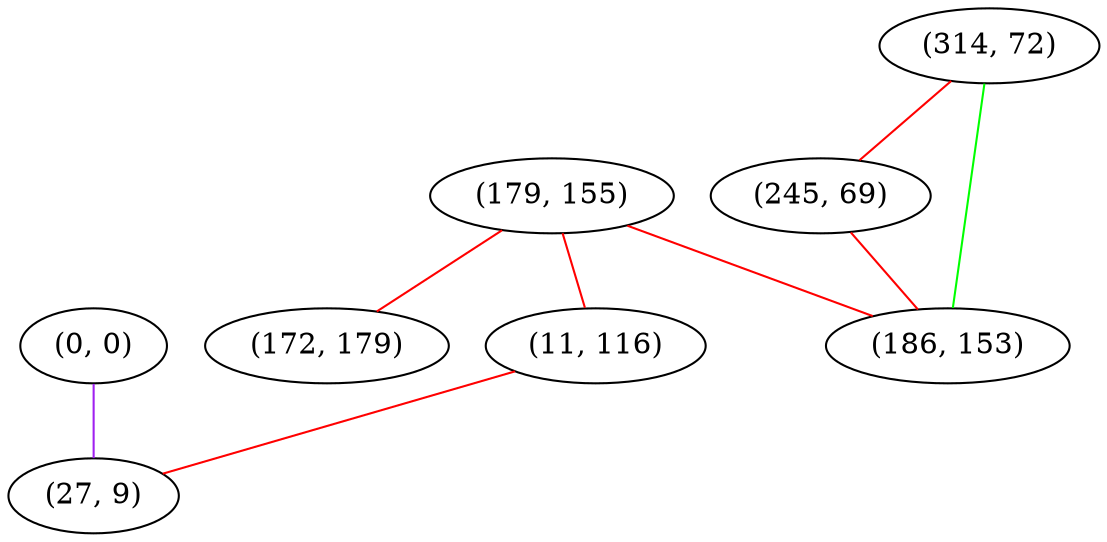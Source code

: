 graph "" {
"(0, 0)";
"(179, 155)";
"(172, 179)";
"(314, 72)";
"(11, 116)";
"(245, 69)";
"(27, 9)";
"(186, 153)";
"(0, 0)" -- "(27, 9)"  [color=purple, key=0, weight=4];
"(179, 155)" -- "(11, 116)"  [color=red, key=0, weight=1];
"(179, 155)" -- "(186, 153)"  [color=red, key=0, weight=1];
"(179, 155)" -- "(172, 179)"  [color=red, key=0, weight=1];
"(314, 72)" -- "(245, 69)"  [color=red, key=0, weight=1];
"(314, 72)" -- "(186, 153)"  [color=green, key=0, weight=2];
"(11, 116)" -- "(27, 9)"  [color=red, key=0, weight=1];
"(245, 69)" -- "(186, 153)"  [color=red, key=0, weight=1];
}
